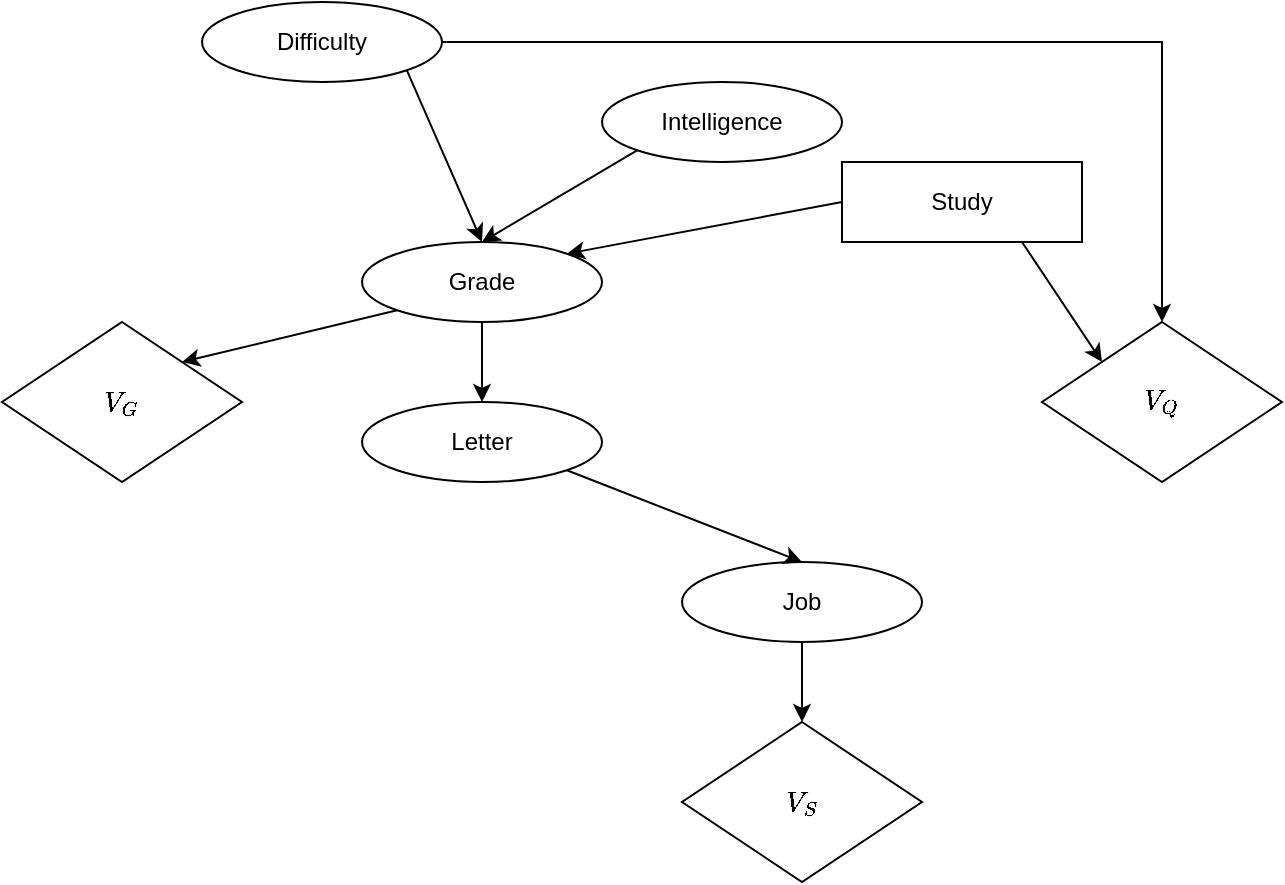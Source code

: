 <mxfile version="13.6.2" type="device"><diagram id="oGu7BnXSgeSuTTdV42-j" name="Page-1"><mxGraphModel dx="1350" dy="816" grid="1" gridSize="10" guides="1" tooltips="1" connect="1" arrows="1" fold="1" page="1" pageScale="1" pageWidth="850" pageHeight="1100" math="1" shadow="0"><root><mxCell id="0"/><mxCell id="1" parent="0"/><mxCell id="PM1GDaTMx1LQeVyOjJZv-41" style="edgeStyle=orthogonalEdgeStyle;rounded=0;orthogonalLoop=1;jettySize=auto;html=1;exitX=1;exitY=0.5;exitDx=0;exitDy=0;entryX=0.5;entryY=0;entryDx=0;entryDy=0;" edge="1" parent="1" source="PM1GDaTMx1LQeVyOjJZv-1" target="PM1GDaTMx1LQeVyOjJZv-4"><mxGeometry relative="1" as="geometry"><mxPoint x="680" y="170" as="targetPoint"/></mxGeometry></mxCell><mxCell id="PM1GDaTMx1LQeVyOjJZv-1" value="Difficulty" style="ellipse;whiteSpace=wrap;html=1;" vertex="1" parent="1"><mxGeometry x="200" y="40" width="120" height="40" as="geometry"/></mxCell><mxCell id="PM1GDaTMx1LQeVyOjJZv-3" value="Study" style="rounded=0;whiteSpace=wrap;html=1;" vertex="1" parent="1"><mxGeometry x="520" y="120" width="120" height="40" as="geometry"/></mxCell><mxCell id="PM1GDaTMx1LQeVyOjJZv-4" value="$$V_Q$$" style="rhombus;whiteSpace=wrap;html=1;" vertex="1" parent="1"><mxGeometry x="620" y="200" width="120" height="80" as="geometry"/></mxCell><mxCell id="PM1GDaTMx1LQeVyOjJZv-29" value="Intelligence" style="ellipse;whiteSpace=wrap;html=1;" vertex="1" parent="1"><mxGeometry x="400" y="80" width="120" height="40" as="geometry"/></mxCell><mxCell id="PM1GDaTMx1LQeVyOjJZv-30" value="Grade" style="ellipse;whiteSpace=wrap;html=1;" vertex="1" parent="1"><mxGeometry x="280" y="160" width="120" height="40" as="geometry"/></mxCell><mxCell id="PM1GDaTMx1LQeVyOjJZv-31" value="Letter" style="ellipse;whiteSpace=wrap;html=1;" vertex="1" parent="1"><mxGeometry x="280" y="240" width="120" height="40" as="geometry"/></mxCell><mxCell id="PM1GDaTMx1LQeVyOjJZv-44" style="edgeStyle=orthogonalEdgeStyle;rounded=0;orthogonalLoop=1;jettySize=auto;html=1;exitX=0.5;exitY=1;exitDx=0;exitDy=0;entryX=0.5;entryY=0;entryDx=0;entryDy=0;" edge="1" parent="1" source="PM1GDaTMx1LQeVyOjJZv-32" target="PM1GDaTMx1LQeVyOjJZv-43"><mxGeometry relative="1" as="geometry"/></mxCell><mxCell id="PM1GDaTMx1LQeVyOjJZv-32" value="Job" style="ellipse;whiteSpace=wrap;html=1;" vertex="1" parent="1"><mxGeometry x="440" y="320" width="120" height="40" as="geometry"/></mxCell><mxCell id="PM1GDaTMx1LQeVyOjJZv-33" value="" style="endArrow=classic;html=1;exitX=1;exitY=1;exitDx=0;exitDy=0;entryX=0.5;entryY=0;entryDx=0;entryDy=0;" edge="1" parent="1" source="PM1GDaTMx1LQeVyOjJZv-1" target="PM1GDaTMx1LQeVyOjJZv-30"><mxGeometry width="50" height="50" relative="1" as="geometry"><mxPoint x="560" y="440" as="sourcePoint"/><mxPoint x="610" y="390" as="targetPoint"/></mxGeometry></mxCell><mxCell id="PM1GDaTMx1LQeVyOjJZv-34" value="" style="endArrow=classic;html=1;exitX=0;exitY=1;exitDx=0;exitDy=0;entryX=0.5;entryY=0;entryDx=0;entryDy=0;" edge="1" parent="1" source="PM1GDaTMx1LQeVyOjJZv-29" target="PM1GDaTMx1LQeVyOjJZv-30"><mxGeometry width="50" height="50" relative="1" as="geometry"><mxPoint x="560" y="440" as="sourcePoint"/><mxPoint x="610" y="390" as="targetPoint"/></mxGeometry></mxCell><mxCell id="PM1GDaTMx1LQeVyOjJZv-35" value="" style="endArrow=classic;html=1;exitX=0.5;exitY=1;exitDx=0;exitDy=0;entryX=0.5;entryY=0;entryDx=0;entryDy=0;" edge="1" parent="1" source="PM1GDaTMx1LQeVyOjJZv-30" target="PM1GDaTMx1LQeVyOjJZv-31"><mxGeometry width="50" height="50" relative="1" as="geometry"><mxPoint x="560" y="440" as="sourcePoint"/><mxPoint x="610" y="390" as="targetPoint"/></mxGeometry></mxCell><mxCell id="PM1GDaTMx1LQeVyOjJZv-36" value="" style="endArrow=classic;html=1;exitX=1;exitY=1;exitDx=0;exitDy=0;entryX=0.5;entryY=0;entryDx=0;entryDy=0;" edge="1" parent="1" source="PM1GDaTMx1LQeVyOjJZv-31" target="PM1GDaTMx1LQeVyOjJZv-32"><mxGeometry width="50" height="50" relative="1" as="geometry"><mxPoint x="560" y="440" as="sourcePoint"/><mxPoint x="610" y="390" as="targetPoint"/></mxGeometry></mxCell><mxCell id="PM1GDaTMx1LQeVyOjJZv-37" value="" style="endArrow=classic;html=1;exitX=0;exitY=0.5;exitDx=0;exitDy=0;entryX=1;entryY=0;entryDx=0;entryDy=0;" edge="1" parent="1" source="PM1GDaTMx1LQeVyOjJZv-3" target="PM1GDaTMx1LQeVyOjJZv-30"><mxGeometry width="50" height="50" relative="1" as="geometry"><mxPoint x="560" y="440" as="sourcePoint"/><mxPoint x="610" y="390" as="targetPoint"/></mxGeometry></mxCell><mxCell id="PM1GDaTMx1LQeVyOjJZv-38" value="$$V_G$$" style="rhombus;whiteSpace=wrap;html=1;" vertex="1" parent="1"><mxGeometry x="100" y="200" width="120" height="80" as="geometry"/></mxCell><mxCell id="PM1GDaTMx1LQeVyOjJZv-40" value="" style="endArrow=classic;html=1;exitX=0.75;exitY=1;exitDx=0;exitDy=0;entryX=0;entryY=0;entryDx=0;entryDy=0;" edge="1" parent="1" source="PM1GDaTMx1LQeVyOjJZv-3" target="PM1GDaTMx1LQeVyOjJZv-4"><mxGeometry width="50" height="50" relative="1" as="geometry"><mxPoint x="400" y="440" as="sourcePoint"/><mxPoint x="450" y="390" as="targetPoint"/></mxGeometry></mxCell><mxCell id="PM1GDaTMx1LQeVyOjJZv-42" value="" style="endArrow=classic;html=1;exitX=0;exitY=1;exitDx=0;exitDy=0;entryX=1;entryY=0;entryDx=0;entryDy=0;" edge="1" parent="1" source="PM1GDaTMx1LQeVyOjJZv-30" target="PM1GDaTMx1LQeVyOjJZv-38"><mxGeometry width="50" height="50" relative="1" as="geometry"><mxPoint x="400" y="440" as="sourcePoint"/><mxPoint x="450" y="390" as="targetPoint"/></mxGeometry></mxCell><mxCell id="PM1GDaTMx1LQeVyOjJZv-43" value="$$V_S$$" style="rhombus;whiteSpace=wrap;html=1;" vertex="1" parent="1"><mxGeometry x="440" y="400" width="120" height="80" as="geometry"/></mxCell></root></mxGraphModel></diagram></mxfile>